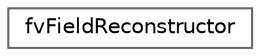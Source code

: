 digraph "Graphical Class Hierarchy"
{
 // LATEX_PDF_SIZE
  bgcolor="transparent";
  edge [fontname=Helvetica,fontsize=10,labelfontname=Helvetica,labelfontsize=10];
  node [fontname=Helvetica,fontsize=10,shape=box,height=0.2,width=0.4];
  rankdir="LR";
  Node0 [id="Node000000",label="fvFieldReconstructor",height=0.2,width=0.4,color="grey40", fillcolor="white", style="filled",URL="$classFoam_1_1fvFieldReconstructor.html",tooltip="Finite volume reconstructor for volume and surface fields."];
}
